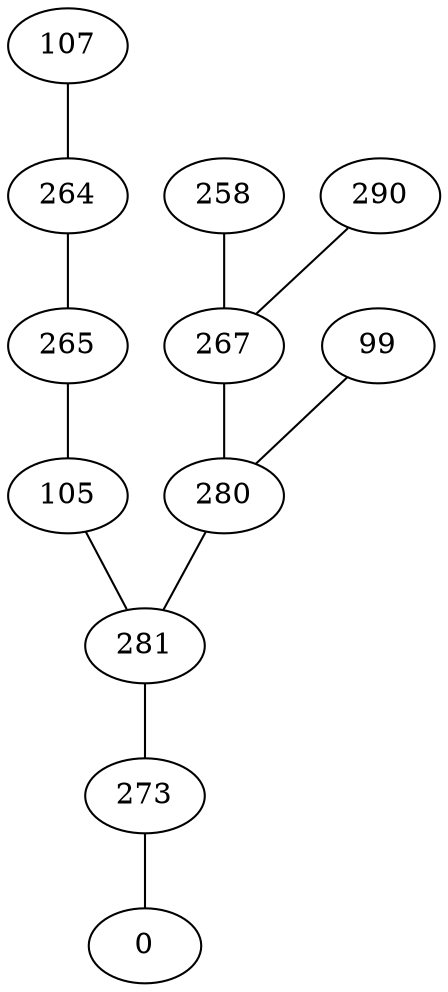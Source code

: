 strict graph {
	273 -- 0;
	281 -- 273;
	105 -- 281;
	265 -- 105;
	264 -- 265;
	280 -- 281;
	107 -- 264;
	267 -- 280;
	99 -- 280;
	258 -- 267;
	290 -- 267;
}
